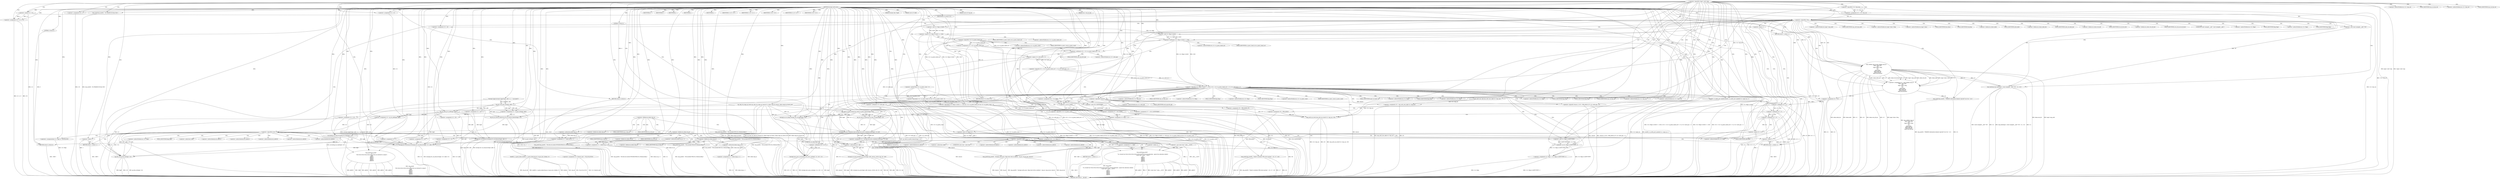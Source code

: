 digraph hostapd_notif_assoc {  
"1000123" [label = "(METHOD,hostapd_notif_assoc)" ]
"1000640" [label = "(METHOD_RETURN,int __fastcall)" ]
"1000124" [label = "(PARAM,hostapd_data *hapd)" ]
"1000125" [label = "(PARAM,const u8 *addr)" ]
"1000126" [label = "(PARAM,const u8 *req_ies)" ]
"1000127" [label = "(PARAM,size_t req_ies_len)" ]
"1000128" [label = "(PARAM,int reassoc)" ]
"1000153" [label = "(<operator>.logicalNot,!addr)" ]
"1000156" [label = "(wpa_printf,wpa_printf(2, \"hostapd_notif_assoc: Skip event with no address\", req_ies, req_ies_len, reassoc))" ]
"1000162" [label = "(RETURN,return -1;,return -1;)" ]
"1000163" [label = "(<operator>.minus,-1)" ]
"1000165" [label = "(<operator>.assignment,v7 = *addr)" ]
"1000170" [label = "(wpa_printf,wpa_printf(\n      2,\n      \"%s: Invalid SA=%02x:%02x:%02x:%02x:%02x:%02x in received indication - ignore this indication silently\",\n      (const char *)_func___14476,\n      v7,\n      addr[1],\n      addr[2],\n      addr[3],\n      addr[4],\n      addr[5]))" ]
"1000173" [label = "(<operator>.cast,(const char *)_func___14476)" ]
"1000192" [label = "(RETURN,return 0;,return 0;)" ]
"1000193" [label = "(LITERAL,0,return 0;)" ]
"1000194" [label = "(hostapd_logger,hostapd_logger(hapd, addr, 1u, 2, \"associated\"))" ]
"1000200" [label = "(ieee802_11_parse_elems,ieee802_11_parse_elems(req_ies, req_ies_len, &elems, 0))" ]
"1000211" [label = "(<operator>.assignment,v11 = elems.wps_ie - 2)" ]
"1000213" [label = "(<operator>.subtraction,elems.wps_ie - 2)" ]
"1000218" [label = "(IDENTIFIER,L,)" ]
"1000219" [label = "(wpa_printf,wpa_printf(2, \"STA included WPS IE in (Re)AssocReq\"))" ]
"1000228" [label = "(<operator>.assignment,v11 = elems.rsn_ie - 2)" ]
"1000230" [label = "(<operator>.subtraction,elems.rsn_ie - 2)" ]
"1000235" [label = "(IDENTIFIER,L,)" ]
"1000236" [label = "(wpa_printf,wpa_printf(2, \"STA included RSN IE in (Re)AssocReq\"))" ]
"1000245" [label = "(<operator>.assignment,v11 = elems.wpa_ie - 2)" ]
"1000247" [label = "(<operator>.subtraction,elems.wpa_ie - 2)" ]
"1000252" [label = "(IDENTIFIER,L,)" ]
"1000253" [label = "(wpa_printf,wpa_printf(2, \"STA included WPA IE in (Re)AssocReq\"))" ]
"1000258" [label = "(IDENTIFIER,L,)" ]
"1000259" [label = "(IDENTIFIER,L,)" ]
"1000260" [label = "(wpa_printf,wpa_printf(2, \"STA did not include WPS/RSN/WPA IE in (Re)AssocReq\"))" ]
"1000263" [label = "(<operator>.assignment,v13 = ap_get_sta(hapd, addr))" ]
"1000265" [label = "(ap_get_sta,ap_get_sta(hapd, addr))" ]
"1000268" [label = "(<operator>.assignment,v14 = v13)" ]
"1000272" [label = "(IDENTIFIER,v13,if ( v13 ))" ]
"1000274" [label = "(ap_sta_no_session_timeout,ap_sta_no_session_timeout(hapd, v13))" ]
"1000277" [label = "(accounting_sta_stop,accounting_sta_stop(hapd, v14))" ]
"1000280" [label = "(<operator>.assignment,v14->timeout_next = STA_NULLFUNC)" ]
"1000287" [label = "(<operator>.assignment,v14 = ap_sta_add(hapd, addr))" ]
"1000289" [label = "(ap_sta_add,ap_sta_add(hapd, addr))" ]
"1000293" [label = "(<operator>.logicalNot,!v14)" ]
"1000296" [label = "(hostapd_drv_sta_disassoc,hostapd_drv_sta_disassoc(hapd, addr, 5))" ]
"1000300" [label = "(RETURN,return -1;,return -1;)" ]
"1000301" [label = "(<operator>.minus,-1)" ]
"1000303" [label = "(<operators>.assignmentAnd,v14->flags &= 0xFFFECFFF)" ]
"1000309" [label = "(wpa_printf,wpa_printf(\n      3,\n      \"STA %02x:%02x:%02x:%02x:%02x:%02x not allowed to connect\",\n      *addr,\n      addr[1],\n      addr[2],\n      addr[3],\n      addr[4],\n      addr[5]))" ]
"1000329" [label = "(<operator>.assignment,v15 = 1)" ]
"1000333" [label = "(hostapd_drv_sta_disassoc,hostapd_drv_sta_disassoc(hapd, v14->addr, v15))" ]
"1000339" [label = "(ap_free_sta,ap_free_sta(hapd, v14))" ]
"1000342" [label = "(RETURN,return -1;,return -1;)" ]
"1000343" [label = "(<operator>.minus,-1)" ]
"1000345" [label = "(ap_copy_sta_supp_op_classes,ap_copy_sta_supp_op_classes(v14, elems.supp_op_classes, elems.supp_op_classes_len))" ]
"1000354" [label = "(<operator>.logicalNot,!hapd->conf->wpa)" ]
"1000362" [label = "(<operator>.assignment,v28 = v14->flags & 2)" ]
"1000364" [label = "(<operator>.and,v14->flags & 2)" ]
"1000369" [label = "(<operator>.assignment,v14->flags = v14->flags & 0xFFF7FFFF | 3)" ]
"1000373" [label = "(<operator>.or,v14->flags & 0xFFF7FFFF | 3)" ]
"1000374" [label = "(<operator>.and,v14->flags & 0xFFF7FFFF)" ]
"1000380" [label = "(hostapd_set_sta_flags,hostapd_set_sta_flags(hapd, v14))" ]
"1000384" [label = "(<operator>.logicalOr,!reassoc || (v29 = WPA_ASSOC_FT, v14->auth_alg != 2))" ]
"1000385" [label = "(<operator>.logicalNot,!reassoc)" ]
"1000388" [label = "(<operator>.assignment,v29 = WPA_ASSOC_FT)" ]
"1000391" [label = "(<operator>.notEquals,v14->auth_alg != 2)" ]
"1000396" [label = "(<operator>.assignment,v29 = WPA_ASSOC)" ]
"1000399" [label = "(wpa_auth_sm_event,wpa_auth_sm_event(v14->wpa_sm, v29))" ]
"1000404" [label = "(hostapd_new_assoc_sta,hostapd_new_assoc_sta(hapd, v14, v28 != 0))" ]
"1000407" [label = "(<operator>.notEquals,v28 != 0)" ]
"1000410" [label = "(ieee802_1x_notify_port_enabled,ieee802_1x_notify_port_enabled(v14->eapol_sm, 1))" ]
"1000415" [label = "(RETURN,return 0;,return 0;)" ]
"1000416" [label = "(LITERAL,0,return 0;)" ]
"1000418" [label = "(IDENTIFIER,v11,if ( v11 ))" ]
"1000419" [label = "(<operator>.assignment,v19 = v12 == 0)" ]
"1000421" [label = "(<operator>.equals,v12 == 0)" ]
"1000425" [label = "(<operator>.assignment,v19 = 1)" ]
"1000429" [label = "(IDENTIFIER,v19,if ( v19 ))" ]
"1000431" [label = "(wpa_printf,wpa_printf(2, \"No WPA/RSN IE from STA\"))" ]
"1000434" [label = "(<operator>.assignment,v15 = 13)" ]
"1000439" [label = "(<operator>.logicalNot,!v14->wpa_sm)" ]
"1000443" [label = "(<operator>.assignment,v20 = v14->wpa_sm)" ]
"1000449" [label = "(<operator>.logicalNot,!v20)" ]
"1000452" [label = "(wpa_printf,wpa_printf(5, \"Failed to initialize WPA state machine\", v16, v17, v18))" ]
"1000458" [label = "(RETURN,return -1;,return -1;)" ]
"1000459" [label = "(<operator>.minus,-1)" ]
"1000461" [label = "(<operator>.assignment,v21 = wpa_validate_wpa_ie(\n          hapd->wpa_auth,\n          v20,\n          hapd->iface->freq,\n          v11,\n          v12,\n          elems.mdie,\n          elems.mdie_len,\n          elems.owe_dh,\n          elems.owe_dh_len))" ]
"1000463" [label = "(wpa_validate_wpa_ie,wpa_validate_wpa_ie(\n          hapd->wpa_auth,\n          v20,\n          hapd->iface->freq,\n          v11,\n          v12,\n          elems.mdie,\n          elems.mdie_len,\n          elems.owe_dh,\n          elems.owe_dh_len))" ]
"1000487" [label = "(<operator>.assignment,v22 = v21)" ]
"1000491" [label = "(IDENTIFIER,v21,if ( v21 ))" ]
"1000493" [label = "(wpa_printf,wpa_printf(2, \"WPA/RSN information element rejected? (res %u)\", v21))" ]
"1000497" [label = "(wpa_hexdump,wpa_hexdump(2, (const unsigned __int8 *)\"IE\", v11, v12))" ]
"1000499" [label = "(<operator>.cast,(const unsigned __int8 *)\"IE\")" ]
"1000504" [label = "(<operator>.assignment,v15 = 18)" ]
"1000508" [label = "(<operator>.notEquals,v22 != 2)" ]
"1000512" [label = "(<operator>.assignment,v15 = 19)" ]
"1000516" [label = "(<operator>.notEquals,v22 != 3)" ]
"1000520" [label = "(<operator>.assignment,v15 = 20)" ]
"1000524" [label = "(<operator>.notEquals,v22 != 4)" ]
"1000529" [label = "(<operator>.equals,v22 == 8)" ]
"1000532" [label = "(<operator>.assignment,v15 = 24)" ]
"1000536" [label = "(<operator>.assignment,v15 = 13)" ]
"1000541" [label = "(<operator>.logicalAnd,(v14->flags & 0x402) == 1026 && !v14->sa_query_timed_out && v14->sa_query_count > 0)" ]
"1000542" [label = "(<operator>.equals,(v14->flags & 0x402) == 1026)" ]
"1000543" [label = "(<operator>.and,v14->flags & 0x402)" ]
"1000549" [label = "(<operator>.logicalAnd,!v14->sa_query_timed_out && v14->sa_query_count > 0)" ]
"1000550" [label = "(<operator>.logicalNot,!v14->sa_query_timed_out)" ]
"1000554" [label = "(<operator>.greaterThan,v14->sa_query_count > 0)" ]
"1000559" [label = "(ap_check_sa_query_timeout,ap_check_sa_query_timeout(hapd, v14))" ]
"1000563" [label = "(<operator>.logicalOr,(v14->flags & 0x402) != 1026 || (v23 = v14->sa_query_timed_out) != 0 || v14->auth_alg == 2)" ]
"1000564" [label = "(<operator>.notEquals,(v14->flags & 0x402) != 1026)" ]
"1000565" [label = "(<operator>.and,v14->flags & 0x402)" ]
"1000571" [label = "(<operator>.logicalOr,(v23 = v14->sa_query_timed_out) != 0 || v14->auth_alg == 2)" ]
"1000572" [label = "(<operator>.notEquals,(v23 = v14->sa_query_timed_out) != 0)" ]
"1000573" [label = "(<operator>.assignment,v23 = v14->sa_query_timed_out)" ]
"1000579" [label = "(<operator>.equals,v14->auth_alg == 2)" ]
"1000585" [label = "(<operator>.assignment,v25 = wpa_auth_uses_mfp(v14->wpa_sm))" ]
"1000587" [label = "(wpa_auth_uses_mfp,wpa_auth_uses_mfp(v14->wpa_sm))" ]
"1000591" [label = "(<operator>.assignment,v26 = v14->flags)" ]
"1000597" [label = "(IDENTIFIER,v25,if ( v25 ))" ]
"1000598" [label = "(<operator>.assignment,v27 = v26 | 0x400)" ]
"1000600" [label = "(<operator>.or,v26 | 0x400)" ]
"1000604" [label = "(<operator>.assignment,v27 = v26 & 0xFFFFFBFF)" ]
"1000606" [label = "(<operator>.and,v26 & 0xFFFFFBFF)" ]
"1000609" [label = "(<operator>.assignment,v14->flags = v27)" ]
"1000616" [label = "(<operator>.logicalNot,!v14->sa_query_count)" ]
"1000620" [label = "(ap_sta_start_sa_query,ap_sta_start_sa_query(hapd, v14))" ]
"1000623" [label = "(<operator>.assignment,v24 = hostapd_eid_assoc_comeback_time(hapd, v14, buf))" ]
"1000625" [label = "(hostapd_eid_assoc_comeback_time,hostapd_eid_assoc_comeback_time(hapd, v14, buf))" ]
"1000629" [label = "(hostapd_sta_assoc,hostapd_sta_assoc(hapd, addr, reassoc, 0x1Eu, buf, v24 - buf))" ]
"1000635" [label = "(<operator>.subtraction,v24 - buf)" ]
"1000638" [label = "(RETURN,return v23;,return v23;)" ]
"1000639" [label = "(IDENTIFIER,v23,return v23;)" ]
"1000167" [label = "(<operator>.indirection,*addr)" ]
"1000174" [label = "(UNKNOWN,const char *,const char *)" ]
"1000177" [label = "(<operator>.indirectIndexAccess,addr[1])" ]
"1000180" [label = "(<operator>.indirectIndexAccess,addr[2])" ]
"1000183" [label = "(<operator>.indirectIndexAccess,addr[3])" ]
"1000186" [label = "(<operator>.indirectIndexAccess,addr[4])" ]
"1000189" [label = "(<operator>.indirectIndexAccess,addr[5])" ]
"1000207" [label = "(<operator>.fieldAccess,elems.wps_ie)" ]
"1000214" [label = "(<operator>.fieldAccess,elems.wps_ie)" ]
"1000216" [label = "(FIELD_IDENTIFIER,wps_ie,wps_ie)" ]
"1000224" [label = "(<operator>.fieldAccess,elems.rsn_ie)" ]
"1000226" [label = "(FIELD_IDENTIFIER,rsn_ie,rsn_ie)" ]
"1000231" [label = "(<operator>.fieldAccess,elems.rsn_ie)" ]
"1000233" [label = "(FIELD_IDENTIFIER,rsn_ie,rsn_ie)" ]
"1000241" [label = "(<operator>.fieldAccess,elems.wpa_ie)" ]
"1000243" [label = "(FIELD_IDENTIFIER,wpa_ie,wpa_ie)" ]
"1000248" [label = "(<operator>.fieldAccess,elems.wpa_ie)" ]
"1000250" [label = "(FIELD_IDENTIFIER,wpa_ie,wpa_ie)" ]
"1000304" [label = "(<operator>.indirectFieldAccess,v14->flags)" ]
"1000306" [label = "(FIELD_IDENTIFIER,flags,flags)" ]
"1000312" [label = "(<operator>.indirection,*addr)" ]
"1000314" [label = "(<operator>.indirectIndexAccess,addr[1])" ]
"1000317" [label = "(<operator>.indirectIndexAccess,addr[2])" ]
"1000320" [label = "(<operator>.indirectIndexAccess,addr[3])" ]
"1000323" [label = "(<operator>.indirectIndexAccess,addr[4])" ]
"1000326" [label = "(<operator>.indirectIndexAccess,addr[5])" ]
"1000335" [label = "(<operator>.indirectFieldAccess,v14->addr)" ]
"1000337" [label = "(FIELD_IDENTIFIER,addr,addr)" ]
"1000365" [label = "(<operator>.indirectFieldAccess,v14->flags)" ]
"1000367" [label = "(FIELD_IDENTIFIER,flags,flags)" ]
"1000370" [label = "(<operator>.indirectFieldAccess,v14->flags)" ]
"1000372" [label = "(FIELD_IDENTIFIER,flags,flags)" ]
"1000375" [label = "(<operator>.indirectFieldAccess,v14->flags)" ]
"1000377" [label = "(FIELD_IDENTIFIER,flags,flags)" ]
"1000392" [label = "(<operator>.indirectFieldAccess,v14->auth_alg)" ]
"1000394" [label = "(FIELD_IDENTIFIER,auth_alg,auth_alg)" ]
"1000400" [label = "(<operator>.indirectFieldAccess,v14->wpa_sm)" ]
"1000402" [label = "(FIELD_IDENTIFIER,wpa_sm,wpa_sm)" ]
"1000411" [label = "(<operator>.indirectFieldAccess,v14->eapol_sm)" ]
"1000413" [label = "(FIELD_IDENTIFIER,eapol_sm,eapol_sm)" ]
"1000440" [label = "(<operator>.indirectFieldAccess,v14->wpa_sm)" ]
"1000442" [label = "(FIELD_IDENTIFIER,wpa_sm,wpa_sm)" ]
"1000445" [label = "(<operator>.indirectFieldAccess,v14->wpa_sm)" ]
"1000447" [label = "(FIELD_IDENTIFIER,wpa_sm,wpa_sm)" ]
"1000464" [label = "(<operator>.indirectFieldAccess,hapd->wpa_auth)" ]
"1000466" [label = "(FIELD_IDENTIFIER,wpa_auth,wpa_auth)" ]
"1000468" [label = "(<operator>.indirectFieldAccess,hapd->iface->freq)" ]
"1000469" [label = "(<operator>.indirectFieldAccess,hapd->iface)" ]
"1000471" [label = "(FIELD_IDENTIFIER,iface,iface)" ]
"1000472" [label = "(FIELD_IDENTIFIER,freq,freq)" ]
"1000475" [label = "(<operator>.fieldAccess,elems.mdie)" ]
"1000477" [label = "(FIELD_IDENTIFIER,mdie,mdie)" ]
"1000478" [label = "(<operator>.fieldAccess,elems.mdie_len)" ]
"1000480" [label = "(FIELD_IDENTIFIER,mdie_len,mdie_len)" ]
"1000481" [label = "(<operator>.fieldAccess,elems.owe_dh)" ]
"1000483" [label = "(FIELD_IDENTIFIER,owe_dh,owe_dh)" ]
"1000484" [label = "(<operator>.fieldAccess,elems.owe_dh_len)" ]
"1000486" [label = "(FIELD_IDENTIFIER,owe_dh_len,owe_dh_len)" ]
"1000500" [label = "(UNKNOWN,const unsigned __int8 *,const unsigned __int8 *)" ]
"1000544" [label = "(<operator>.indirectFieldAccess,v14->flags)" ]
"1000546" [label = "(FIELD_IDENTIFIER,flags,flags)" ]
"1000551" [label = "(<operator>.indirectFieldAccess,v14->sa_query_timed_out)" ]
"1000553" [label = "(FIELD_IDENTIFIER,sa_query_timed_out,sa_query_timed_out)" ]
"1000555" [label = "(<operator>.indirectFieldAccess,v14->sa_query_count)" ]
"1000557" [label = "(FIELD_IDENTIFIER,sa_query_count,sa_query_count)" ]
"1000566" [label = "(<operator>.indirectFieldAccess,v14->flags)" ]
"1000568" [label = "(FIELD_IDENTIFIER,flags,flags)" ]
"1000575" [label = "(<operator>.indirectFieldAccess,v14->sa_query_timed_out)" ]
"1000577" [label = "(FIELD_IDENTIFIER,sa_query_timed_out,sa_query_timed_out)" ]
"1000580" [label = "(<operator>.indirectFieldAccess,v14->auth_alg)" ]
"1000582" [label = "(FIELD_IDENTIFIER,auth_alg,auth_alg)" ]
"1000588" [label = "(<operator>.indirectFieldAccess,v14->wpa_sm)" ]
"1000590" [label = "(FIELD_IDENTIFIER,wpa_sm,wpa_sm)" ]
"1000593" [label = "(<operator>.indirectFieldAccess,v14->flags)" ]
"1000595" [label = "(FIELD_IDENTIFIER,flags,flags)" ]
"1000610" [label = "(<operator>.indirectFieldAccess,v14->flags)" ]
"1000612" [label = "(FIELD_IDENTIFIER,flags,flags)" ]
"1000617" [label = "(<operator>.indirectFieldAccess,v14->sa_query_count)" ]
"1000619" [label = "(FIELD_IDENTIFIER,sa_query_count,sa_query_count)" ]
  "1000463" -> "1000640"  [ label = "DDG: hapd->wpa_auth"] 
  "1000211" -> "1000640"  [ label = "DDG: v11"] 
  "1000293" -> "1000640"  [ label = "DDG: v14"] 
  "1000635" -> "1000640"  [ label = "DDG: v24"] 
  "1000165" -> "1000640"  [ label = "DDG: *addr"] 
  "1000541" -> "1000640"  [ label = "DDG: !v14->sa_query_timed_out && v14->sa_query_count > 0"] 
  "1000260" -> "1000640"  [ label = "DDG: wpa_printf(2, \"STA did not include WPS/RSN/WPA IE in (Re)AssocReq\")"] 
  "1000529" -> "1000640"  [ label = "DDG: v22"] 
  "1000287" -> "1000640"  [ label = "DDG: ap_sta_add(hapd, addr)"] 
  "1000156" -> "1000640"  [ label = "DDG: reassoc"] 
  "1000265" -> "1000640"  [ label = "DDG: addr"] 
  "1000550" -> "1000640"  [ label = "DDG: v14->sa_query_timed_out"] 
  "1000194" -> "1000640"  [ label = "DDG: hostapd_logger(hapd, addr, 1u, 2, \"associated\")"] 
  "1000443" -> "1000640"  [ label = "DDG: v14->wpa_sm"] 
  "1000200" -> "1000640"  [ label = "DDG: ieee802_11_parse_elems(req_ies, req_ies_len, &elems, 0)"] 
  "1000598" -> "1000640"  [ label = "DDG: v26 | 0x400"] 
  "1000563" -> "1000640"  [ label = "DDG: (v23 = v14->sa_query_timed_out) != 0 || v14->auth_alg == 2"] 
  "1000128" -> "1000640"  [ label = "DDG: reassoc"] 
  "1000373" -> "1000640"  [ label = "DDG: v14->flags & 0xFFF7FFFF"] 
  "1000497" -> "1000640"  [ label = "DDG: v11"] 
  "1000404" -> "1000640"  [ label = "DDG: v28 != 0"] 
  "1000333" -> "1000640"  [ label = "DDG: v14->addr"] 
  "1000493" -> "1000640"  [ label = "DDG: v21"] 
  "1000524" -> "1000640"  [ label = "DDG: v22 != 4"] 
  "1000609" -> "1000640"  [ label = "DDG: v27"] 
  "1000163" -> "1000640"  [ label = "DDG: -1"] 
  "1000200" -> "1000640"  [ label = "DDG: &elems"] 
  "1000524" -> "1000640"  [ label = "DDG: v22"] 
  "1000439" -> "1000640"  [ label = "DDG: !v14->wpa_sm"] 
  "1000463" -> "1000640"  [ label = "DDG: elems.mdie_len"] 
  "1000625" -> "1000640"  [ label = "DDG: v14"] 
  "1000170" -> "1000640"  [ label = "DDG: addr[5]"] 
  "1000419" -> "1000640"  [ label = "DDG: v19"] 
  "1000487" -> "1000640"  [ label = "DDG: v22"] 
  "1000463" -> "1000640"  [ label = "DDG: hapd->iface->freq"] 
  "1000263" -> "1000640"  [ label = "DDG: ap_get_sta(hapd, addr)"] 
  "1000516" -> "1000640"  [ label = "DDG: v22"] 
  "1000629" -> "1000640"  [ label = "DDG: hostapd_sta_assoc(hapd, addr, reassoc, 0x1Eu, buf, v24 - buf)"] 
  "1000431" -> "1000640"  [ label = "DDG: wpa_printf(2, \"No WPA/RSN IE from STA\")"] 
  "1000421" -> "1000640"  [ label = "DDG: v12"] 
  "1000211" -> "1000640"  [ label = "DDG: elems.wps_ie - 2"] 
  "1000563" -> "1000640"  [ label = "DDG: (v14->flags & 0x402) != 1026"] 
  "1000559" -> "1000640"  [ label = "DDG: ap_check_sa_query_timeout(hapd, v14)"] 
  "1000245" -> "1000640"  [ label = "DDG: v11"] 
  "1000228" -> "1000640"  [ label = "DDG: elems.rsn_ie - 2"] 
  "1000309" -> "1000640"  [ label = "DDG: addr[4]"] 
  "1000554" -> "1000640"  [ label = "DDG: v14->sa_query_count"] 
  "1000362" -> "1000640"  [ label = "DDG: v14->flags & 2"] 
  "1000629" -> "1000640"  [ label = "DDG: buf"] 
  "1000391" -> "1000640"  [ label = "DDG: v14->auth_alg"] 
  "1000228" -> "1000640"  [ label = "DDG: v11"] 
  "1000571" -> "1000640"  [ label = "DDG: v14->auth_alg == 2"] 
  "1000404" -> "1000640"  [ label = "DDG: v14"] 
  "1000380" -> "1000640"  [ label = "DDG: hostapd_set_sta_flags(hapd, v14)"] 
  "1000274" -> "1000640"  [ label = "DDG: ap_sta_no_session_timeout(hapd, v13)"] 
  "1000354" -> "1000640"  [ label = "DDG: hapd->conf->wpa"] 
  "1000296" -> "1000640"  [ label = "DDG: addr"] 
  "1000296" -> "1000640"  [ label = "DDG: hostapd_drv_sta_disassoc(hapd, addr, 5)"] 
  "1000309" -> "1000640"  [ label = "DDG: addr[3]"] 
  "1000384" -> "1000640"  [ label = "DDG: !reassoc || (v29 = WPA_ASSOC_FT, v14->auth_alg != 2)"] 
  "1000301" -> "1000640"  [ label = "DDG: -1"] 
  "1000629" -> "1000640"  [ label = "DDG: addr"] 
  "1000616" -> "1000640"  [ label = "DDG: !v14->sa_query_count"] 
  "1000391" -> "1000640"  [ label = "DDG: v14->auth_alg != 2"] 
  "1000369" -> "1000640"  [ label = "DDG: v14->flags"] 
  "1000463" -> "1000640"  [ label = "DDG: elems.owe_dh"] 
  "1000213" -> "1000640"  [ label = "DDG: elems.wps_ie"] 
  "1000268" -> "1000640"  [ label = "DDG: v13"] 
  "1000153" -> "1000640"  [ label = "DDG: !addr"] 
  "1000339" -> "1000640"  [ label = "DDG: v14"] 
  "1000170" -> "1000640"  [ label = "DDG: addr[3]"] 
  "1000604" -> "1000640"  [ label = "DDG: v26 & 0xFFFFFBFF"] 
  "1000452" -> "1000640"  [ label = "DDG: v16"] 
  "1000452" -> "1000640"  [ label = "DDG: v18"] 
  "1000399" -> "1000640"  [ label = "DDG: v14->wpa_sm"] 
  "1000425" -> "1000640"  [ label = "DDG: v19"] 
  "1000623" -> "1000640"  [ label = "DDG: hostapd_eid_assoc_comeback_time(hapd, v14, buf)"] 
  "1000170" -> "1000640"  [ label = "DDG: addr[2]"] 
  "1000345" -> "1000640"  [ label = "DDG: ap_copy_sta_supp_op_classes(v14, elems.supp_op_classes, elems.supp_op_classes_len)"] 
  "1000253" -> "1000640"  [ label = "DDG: wpa_printf(2, \"STA included WPA IE in (Re)AssocReq\")"] 
  "1000236" -> "1000640"  [ label = "DDG: wpa_printf(2, \"STA included RSN IE in (Re)AssocReq\")"] 
  "1000245" -> "1000640"  [ label = "DDG: elems.wpa_ie - 2"] 
  "1000606" -> "1000640"  [ label = "DDG: v26"] 
  "1000463" -> "1000640"  [ label = "DDG: elems.mdie"] 
  "1000384" -> "1000640"  [ label = "DDG: !reassoc"] 
  "1000399" -> "1000640"  [ label = "DDG: v29"] 
  "1000277" -> "1000640"  [ label = "DDG: accounting_sta_stop(hapd, v14)"] 
  "1000410" -> "1000640"  [ label = "DDG: ieee802_1x_notify_port_enabled(v14->eapol_sm, 1)"] 
  "1000508" -> "1000640"  [ label = "DDG: v22 != 2"] 
  "1000449" -> "1000640"  [ label = "DDG: v20"] 
  "1000345" -> "1000640"  [ label = "DDG: elems.supp_op_classes_len"] 
  "1000600" -> "1000640"  [ label = "DDG: v26"] 
  "1000345" -> "1000640"  [ label = "DDG: v14"] 
  "1000629" -> "1000640"  [ label = "DDG: v24 - buf"] 
  "1000293" -> "1000640"  [ label = "DDG: !v14"] 
  "1000303" -> "1000640"  [ label = "DDG: v14->flags"] 
  "1000156" -> "1000640"  [ label = "DDG: req_ies"] 
  "1000516" -> "1000640"  [ label = "DDG: v22 != 3"] 
  "1000616" -> "1000640"  [ label = "DDG: v14->sa_query_count"] 
  "1000573" -> "1000640"  [ label = "DDG: v14->sa_query_timed_out"] 
  "1000309" -> "1000640"  [ label = "DDG: addr[1]"] 
  "1000461" -> "1000640"  [ label = "DDG: wpa_validate_wpa_ie(\n          hapd->wpa_auth,\n          v20,\n          hapd->iface->freq,\n          v11,\n          v12,\n          elems.mdie,\n          elems.mdie_len,\n          elems.owe_dh,\n          elems.owe_dh_len)"] 
  "1000343" -> "1000640"  [ label = "DDG: -1"] 
  "1000170" -> "1000640"  [ label = "DDG: wpa_printf(\n      2,\n      \"%s: Invalid SA=%02x:%02x:%02x:%02x:%02x:%02x in received indication - ignore this indication silently\",\n      (const char *)_func___14476,\n      v7,\n      addr[1],\n      addr[2],\n      addr[3],\n      addr[4],\n      addr[5])"] 
  "1000289" -> "1000640"  [ label = "DDG: addr"] 
  "1000541" -> "1000640"  [ label = "DDG: (v14->flags & 0x402) == 1026 && !v14->sa_query_timed_out && v14->sa_query_count > 0"] 
  "1000247" -> "1000640"  [ label = "DDG: elems.wpa_ie"] 
  "1000497" -> "1000640"  [ label = "DDG: (const unsigned __int8 *)\"IE\""] 
  "1000230" -> "1000640"  [ label = "DDG: elems.rsn_ie"] 
  "1000410" -> "1000640"  [ label = "DDG: v14->eapol_sm"] 
  "1000497" -> "1000640"  [ label = "DDG: v12"] 
  "1000309" -> "1000640"  [ label = "DDG: addr[2]"] 
  "1000407" -> "1000640"  [ label = "DDG: v28"] 
  "1000463" -> "1000640"  [ label = "DDG: v11"] 
  "1000585" -> "1000640"  [ label = "DDG: wpa_auth_uses_mfp(v14->wpa_sm)"] 
  "1000280" -> "1000640"  [ label = "DDG: v14->timeout_next"] 
  "1000396" -> "1000640"  [ label = "DDG: WPA_ASSOC"] 
  "1000404" -> "1000640"  [ label = "DDG: hostapd_new_assoc_sta(hapd, v14, v28 != 0)"] 
  "1000563" -> "1000640"  [ label = "DDG: (v14->flags & 0x402) != 1026 || (v23 = v14->sa_query_timed_out) != 0 || v14->auth_alg == 2"] 
  "1000573" -> "1000640"  [ label = "DDG: v23"] 
  "1000629" -> "1000640"  [ label = "DDG: reassoc"] 
  "1000629" -> "1000640"  [ label = "DDG: hapd"] 
  "1000156" -> "1000640"  [ label = "DDG: wpa_printf(2, \"hostapd_notif_assoc: Skip event with no address\", req_ies, req_ies_len, reassoc)"] 
  "1000529" -> "1000640"  [ label = "DDG: v22 == 8"] 
  "1000487" -> "1000640"  [ label = "DDG: v21"] 
  "1000200" -> "1000640"  [ label = "DDG: req_ies"] 
  "1000565" -> "1000640"  [ label = "DDG: v14->flags"] 
  "1000585" -> "1000640"  [ label = "DDG: v25"] 
  "1000463" -> "1000640"  [ label = "DDG: v20"] 
  "1000170" -> "1000640"  [ label = "DDG: addr[1]"] 
  "1000170" -> "1000640"  [ label = "DDG: v7"] 
  "1000463" -> "1000640"  [ label = "DDG: elems.owe_dh_len"] 
  "1000449" -> "1000640"  [ label = "DDG: !v20"] 
  "1000339" -> "1000640"  [ label = "DDG: ap_free_sta(hapd, v14)"] 
  "1000564" -> "1000640"  [ label = "DDG: v14->flags & 0x402"] 
  "1000354" -> "1000640"  [ label = "DDG: !hapd->conf->wpa"] 
  "1000345" -> "1000640"  [ label = "DDG: elems.supp_op_classes"] 
  "1000493" -> "1000640"  [ label = "DDG: wpa_printf(2, \"WPA/RSN information element rejected? (res %u)\", v21)"] 
  "1000549" -> "1000640"  [ label = "DDG: v14->sa_query_count > 0"] 
  "1000170" -> "1000640"  [ label = "DDG: (const char *)_func___14476"] 
  "1000459" -> "1000640"  [ label = "DDG: -1"] 
  "1000280" -> "1000640"  [ label = "DDG: STA_NULLFUNC"] 
  "1000404" -> "1000640"  [ label = "DDG: hapd"] 
  "1000399" -> "1000640"  [ label = "DDG: wpa_auth_sm_event(v14->wpa_sm, v29)"] 
  "1000156" -> "1000640"  [ label = "DDG: req_ies_len"] 
  "1000339" -> "1000640"  [ label = "DDG: hapd"] 
  "1000579" -> "1000640"  [ label = "DDG: v14->auth_alg"] 
  "1000497" -> "1000640"  [ label = "DDG: wpa_hexdump(2, (const unsigned __int8 *)\"IE\", v11, v12)"] 
  "1000309" -> "1000640"  [ label = "DDG: wpa_printf(\n      3,\n      \"STA %02x:%02x:%02x:%02x:%02x:%02x not allowed to connect\",\n      *addr,\n      addr[1],\n      addr[2],\n      addr[3],\n      addr[4],\n      addr[5])"] 
  "1000508" -> "1000640"  [ label = "DDG: v22"] 
  "1000419" -> "1000640"  [ label = "DDG: v12 == 0"] 
  "1000452" -> "1000640"  [ label = "DDG: wpa_printf(5, \"Failed to initialize WPA state machine\", v16, v17, v18)"] 
  "1000463" -> "1000640"  [ label = "DDG: v12"] 
  "1000173" -> "1000640"  [ label = "DDG: _func___14476"] 
  "1000309" -> "1000640"  [ label = "DDG: addr[5]"] 
  "1000369" -> "1000640"  [ label = "DDG: v14->flags & 0xFFF7FFFF | 3"] 
  "1000274" -> "1000640"  [ label = "DDG: v13"] 
  "1000200" -> "1000640"  [ label = "DDG: req_ies_len"] 
  "1000296" -> "1000640"  [ label = "DDG: hapd"] 
  "1000452" -> "1000640"  [ label = "DDG: v17"] 
  "1000333" -> "1000640"  [ label = "DDG: v15"] 
  "1000571" -> "1000640"  [ label = "DDG: (v23 = v14->sa_query_timed_out) != 0"] 
  "1000153" -> "1000640"  [ label = "DDG: addr"] 
  "1000541" -> "1000640"  [ label = "DDG: (v14->flags & 0x402) == 1026"] 
  "1000309" -> "1000640"  [ label = "DDG: *addr"] 
  "1000620" -> "1000640"  [ label = "DDG: ap_sta_start_sa_query(hapd, v14)"] 
  "1000385" -> "1000640"  [ label = "DDG: reassoc"] 
  "1000388" -> "1000640"  [ label = "DDG: WPA_ASSOC_FT"] 
  "1000219" -> "1000640"  [ label = "DDG: wpa_printf(2, \"STA included WPS IE in (Re)AssocReq\")"] 
  "1000170" -> "1000640"  [ label = "DDG: addr[4]"] 
  "1000549" -> "1000640"  [ label = "DDG: !v14->sa_query_timed_out"] 
  "1000333" -> "1000640"  [ label = "DDG: hostapd_drv_sta_disassoc(hapd, v14->addr, v15)"] 
  "1000342" -> "1000640"  [ label = "DDG: <RET>"] 
  "1000458" -> "1000640"  [ label = "DDG: <RET>"] 
  "1000300" -> "1000640"  [ label = "DDG: <RET>"] 
  "1000192" -> "1000640"  [ label = "DDG: <RET>"] 
  "1000415" -> "1000640"  [ label = "DDG: <RET>"] 
  "1000162" -> "1000640"  [ label = "DDG: <RET>"] 
  "1000638" -> "1000640"  [ label = "DDG: <RET>"] 
  "1000123" -> "1000124"  [ label = "DDG: "] 
  "1000123" -> "1000125"  [ label = "DDG: "] 
  "1000123" -> "1000126"  [ label = "DDG: "] 
  "1000123" -> "1000127"  [ label = "DDG: "] 
  "1000123" -> "1000128"  [ label = "DDG: "] 
  "1000123" -> "1000153"  [ label = "DDG: "] 
  "1000123" -> "1000156"  [ label = "DDG: "] 
  "1000128" -> "1000156"  [ label = "DDG: reassoc"] 
  "1000163" -> "1000162"  [ label = "DDG: -1"] 
  "1000123" -> "1000163"  [ label = "DDG: "] 
  "1000123" -> "1000165"  [ label = "DDG: "] 
  "1000123" -> "1000170"  [ label = "DDG: "] 
  "1000173" -> "1000170"  [ label = "DDG: _func___14476"] 
  "1000123" -> "1000173"  [ label = "DDG: "] 
  "1000165" -> "1000170"  [ label = "DDG: v7"] 
  "1000153" -> "1000170"  [ label = "DDG: addr"] 
  "1000193" -> "1000192"  [ label = "DDG: 0"] 
  "1000123" -> "1000192"  [ label = "DDG: "] 
  "1000123" -> "1000193"  [ label = "DDG: "] 
  "1000123" -> "1000194"  [ label = "DDG: "] 
  "1000123" -> "1000200"  [ label = "DDG: "] 
  "1000213" -> "1000211"  [ label = "DDG: elems.wps_ie"] 
  "1000213" -> "1000211"  [ label = "DDG: 2"] 
  "1000123" -> "1000211"  [ label = "DDG: "] 
  "1000123" -> "1000213"  [ label = "DDG: "] 
  "1000123" -> "1000218"  [ label = "DDG: "] 
  "1000123" -> "1000219"  [ label = "DDG: "] 
  "1000230" -> "1000228"  [ label = "DDG: elems.rsn_ie"] 
  "1000230" -> "1000228"  [ label = "DDG: 2"] 
  "1000123" -> "1000228"  [ label = "DDG: "] 
  "1000123" -> "1000230"  [ label = "DDG: "] 
  "1000123" -> "1000235"  [ label = "DDG: "] 
  "1000123" -> "1000236"  [ label = "DDG: "] 
  "1000247" -> "1000245"  [ label = "DDG: elems.wpa_ie"] 
  "1000247" -> "1000245"  [ label = "DDG: 2"] 
  "1000123" -> "1000245"  [ label = "DDG: "] 
  "1000123" -> "1000247"  [ label = "DDG: "] 
  "1000123" -> "1000252"  [ label = "DDG: "] 
  "1000123" -> "1000253"  [ label = "DDG: "] 
  "1000123" -> "1000258"  [ label = "DDG: "] 
  "1000123" -> "1000259"  [ label = "DDG: "] 
  "1000123" -> "1000260"  [ label = "DDG: "] 
  "1000265" -> "1000263"  [ label = "DDG: hapd"] 
  "1000265" -> "1000263"  [ label = "DDG: addr"] 
  "1000123" -> "1000263"  [ label = "DDG: "] 
  "1000194" -> "1000265"  [ label = "DDG: hapd"] 
  "1000123" -> "1000265"  [ label = "DDG: "] 
  "1000194" -> "1000265"  [ label = "DDG: addr"] 
  "1000263" -> "1000268"  [ label = "DDG: v13"] 
  "1000123" -> "1000268"  [ label = "DDG: "] 
  "1000123" -> "1000272"  [ label = "DDG: "] 
  "1000265" -> "1000274"  [ label = "DDG: hapd"] 
  "1000123" -> "1000274"  [ label = "DDG: "] 
  "1000263" -> "1000274"  [ label = "DDG: v13"] 
  "1000274" -> "1000277"  [ label = "DDG: hapd"] 
  "1000123" -> "1000277"  [ label = "DDG: "] 
  "1000268" -> "1000277"  [ label = "DDG: v14"] 
  "1000123" -> "1000280"  [ label = "DDG: "] 
  "1000289" -> "1000287"  [ label = "DDG: hapd"] 
  "1000289" -> "1000287"  [ label = "DDG: addr"] 
  "1000123" -> "1000287"  [ label = "DDG: "] 
  "1000265" -> "1000289"  [ label = "DDG: hapd"] 
  "1000123" -> "1000289"  [ label = "DDG: "] 
  "1000265" -> "1000289"  [ label = "DDG: addr"] 
  "1000287" -> "1000293"  [ label = "DDG: v14"] 
  "1000123" -> "1000293"  [ label = "DDG: "] 
  "1000289" -> "1000296"  [ label = "DDG: hapd"] 
  "1000123" -> "1000296"  [ label = "DDG: "] 
  "1000289" -> "1000296"  [ label = "DDG: addr"] 
  "1000301" -> "1000300"  [ label = "DDG: -1"] 
  "1000123" -> "1000301"  [ label = "DDG: "] 
  "1000123" -> "1000303"  [ label = "DDG: "] 
  "1000123" -> "1000309"  [ label = "DDG: "] 
  "1000265" -> "1000309"  [ label = "DDG: addr"] 
  "1000289" -> "1000309"  [ label = "DDG: addr"] 
  "1000123" -> "1000329"  [ label = "DDG: "] 
  "1000289" -> "1000333"  [ label = "DDG: hapd"] 
  "1000277" -> "1000333"  [ label = "DDG: hapd"] 
  "1000123" -> "1000333"  [ label = "DDG: "] 
  "1000532" -> "1000333"  [ label = "DDG: v15"] 
  "1000329" -> "1000333"  [ label = "DDG: v15"] 
  "1000504" -> "1000333"  [ label = "DDG: v15"] 
  "1000512" -> "1000333"  [ label = "DDG: v15"] 
  "1000536" -> "1000333"  [ label = "DDG: v15"] 
  "1000520" -> "1000333"  [ label = "DDG: v15"] 
  "1000434" -> "1000333"  [ label = "DDG: v15"] 
  "1000333" -> "1000339"  [ label = "DDG: hapd"] 
  "1000123" -> "1000339"  [ label = "DDG: "] 
  "1000293" -> "1000339"  [ label = "DDG: v14"] 
  "1000345" -> "1000339"  [ label = "DDG: v14"] 
  "1000277" -> "1000339"  [ label = "DDG: v14"] 
  "1000343" -> "1000342"  [ label = "DDG: -1"] 
  "1000123" -> "1000343"  [ label = "DDG: "] 
  "1000123" -> "1000345"  [ label = "DDG: "] 
  "1000364" -> "1000362"  [ label = "DDG: v14->flags"] 
  "1000364" -> "1000362"  [ label = "DDG: 2"] 
  "1000123" -> "1000362"  [ label = "DDG: "] 
  "1000609" -> "1000364"  [ label = "DDG: v14->flags"] 
  "1000123" -> "1000364"  [ label = "DDG: "] 
  "1000373" -> "1000369"  [ label = "DDG: v14->flags & 0xFFF7FFFF"] 
  "1000373" -> "1000369"  [ label = "DDG: 3"] 
  "1000374" -> "1000373"  [ label = "DDG: v14->flags"] 
  "1000374" -> "1000373"  [ label = "DDG: 0xFFF7FFFF"] 
  "1000364" -> "1000374"  [ label = "DDG: v14->flags"] 
  "1000123" -> "1000374"  [ label = "DDG: "] 
  "1000123" -> "1000373"  [ label = "DDG: "] 
  "1000559" -> "1000380"  [ label = "DDG: hapd"] 
  "1000123" -> "1000380"  [ label = "DDG: "] 
  "1000345" -> "1000380"  [ label = "DDG: v14"] 
  "1000559" -> "1000380"  [ label = "DDG: v14"] 
  "1000385" -> "1000384"  [ label = "DDG: reassoc"] 
  "1000123" -> "1000385"  [ label = "DDG: "] 
  "1000123" -> "1000388"  [ label = "DDG: "] 
  "1000579" -> "1000391"  [ label = "DDG: v14->auth_alg"] 
  "1000123" -> "1000391"  [ label = "DDG: "] 
  "1000123" -> "1000396"  [ label = "DDG: "] 
  "1000587" -> "1000399"  [ label = "DDG: v14->wpa_sm"] 
  "1000388" -> "1000399"  [ label = "DDG: v29"] 
  "1000396" -> "1000399"  [ label = "DDG: v29"] 
  "1000123" -> "1000399"  [ label = "DDG: "] 
  "1000380" -> "1000404"  [ label = "DDG: hapd"] 
  "1000123" -> "1000404"  [ label = "DDG: "] 
  "1000380" -> "1000404"  [ label = "DDG: v14"] 
  "1000407" -> "1000404"  [ label = "DDG: v28"] 
  "1000407" -> "1000404"  [ label = "DDG: 0"] 
  "1000362" -> "1000407"  [ label = "DDG: v28"] 
  "1000123" -> "1000407"  [ label = "DDG: "] 
  "1000123" -> "1000410"  [ label = "DDG: "] 
  "1000416" -> "1000415"  [ label = "DDG: 0"] 
  "1000123" -> "1000415"  [ label = "DDG: "] 
  "1000123" -> "1000416"  [ label = "DDG: "] 
  "1000123" -> "1000418"  [ label = "DDG: "] 
  "1000421" -> "1000419"  [ label = "DDG: v12"] 
  "1000421" -> "1000419"  [ label = "DDG: 0"] 
  "1000123" -> "1000419"  [ label = "DDG: "] 
  "1000123" -> "1000421"  [ label = "DDG: "] 
  "1000123" -> "1000425"  [ label = "DDG: "] 
  "1000123" -> "1000429"  [ label = "DDG: "] 
  "1000123" -> "1000431"  [ label = "DDG: "] 
  "1000123" -> "1000434"  [ label = "DDG: "] 
  "1000439" -> "1000443"  [ label = "DDG: v14->wpa_sm"] 
  "1000123" -> "1000443"  [ label = "DDG: "] 
  "1000443" -> "1000449"  [ label = "DDG: v20"] 
  "1000123" -> "1000449"  [ label = "DDG: "] 
  "1000123" -> "1000452"  [ label = "DDG: "] 
  "1000459" -> "1000458"  [ label = "DDG: -1"] 
  "1000123" -> "1000459"  [ label = "DDG: "] 
  "1000463" -> "1000461"  [ label = "DDG: elems.mdie"] 
  "1000463" -> "1000461"  [ label = "DDG: hapd->iface->freq"] 
  "1000463" -> "1000461"  [ label = "DDG: v11"] 
  "1000463" -> "1000461"  [ label = "DDG: elems.mdie_len"] 
  "1000463" -> "1000461"  [ label = "DDG: v12"] 
  "1000463" -> "1000461"  [ label = "DDG: elems.owe_dh_len"] 
  "1000463" -> "1000461"  [ label = "DDG: v20"] 
  "1000463" -> "1000461"  [ label = "DDG: hapd->wpa_auth"] 
  "1000463" -> "1000461"  [ label = "DDG: elems.owe_dh"] 
  "1000123" -> "1000461"  [ label = "DDG: "] 
  "1000449" -> "1000463"  [ label = "DDG: v20"] 
  "1000123" -> "1000463"  [ label = "DDG: "] 
  "1000421" -> "1000463"  [ label = "DDG: v12"] 
  "1000461" -> "1000487"  [ label = "DDG: v21"] 
  "1000123" -> "1000487"  [ label = "DDG: "] 
  "1000123" -> "1000491"  [ label = "DDG: "] 
  "1000123" -> "1000493"  [ label = "DDG: "] 
  "1000461" -> "1000493"  [ label = "DDG: v21"] 
  "1000123" -> "1000497"  [ label = "DDG: "] 
  "1000499" -> "1000497"  [ label = "DDG: \"IE\""] 
  "1000123" -> "1000499"  [ label = "DDG: "] 
  "1000463" -> "1000497"  [ label = "DDG: v11"] 
  "1000463" -> "1000497"  [ label = "DDG: v12"] 
  "1000123" -> "1000504"  [ label = "DDG: "] 
  "1000487" -> "1000508"  [ label = "DDG: v22"] 
  "1000123" -> "1000508"  [ label = "DDG: "] 
  "1000123" -> "1000512"  [ label = "DDG: "] 
  "1000508" -> "1000516"  [ label = "DDG: v22"] 
  "1000123" -> "1000516"  [ label = "DDG: "] 
  "1000123" -> "1000520"  [ label = "DDG: "] 
  "1000516" -> "1000524"  [ label = "DDG: v22"] 
  "1000123" -> "1000524"  [ label = "DDG: "] 
  "1000524" -> "1000529"  [ label = "DDG: v22"] 
  "1000123" -> "1000529"  [ label = "DDG: "] 
  "1000123" -> "1000532"  [ label = "DDG: "] 
  "1000123" -> "1000536"  [ label = "DDG: "] 
  "1000542" -> "1000541"  [ label = "DDG: v14->flags & 0x402"] 
  "1000542" -> "1000541"  [ label = "DDG: 1026"] 
  "1000543" -> "1000542"  [ label = "DDG: v14->flags"] 
  "1000543" -> "1000542"  [ label = "DDG: 0x402"] 
  "1000123" -> "1000543"  [ label = "DDG: "] 
  "1000123" -> "1000542"  [ label = "DDG: "] 
  "1000549" -> "1000541"  [ label = "DDG: !v14->sa_query_timed_out"] 
  "1000549" -> "1000541"  [ label = "DDG: v14->sa_query_count > 0"] 
  "1000550" -> "1000549"  [ label = "DDG: v14->sa_query_timed_out"] 
  "1000554" -> "1000549"  [ label = "DDG: v14->sa_query_count"] 
  "1000554" -> "1000549"  [ label = "DDG: 0"] 
  "1000123" -> "1000554"  [ label = "DDG: "] 
  "1000123" -> "1000559"  [ label = "DDG: "] 
  "1000345" -> "1000559"  [ label = "DDG: v14"] 
  "1000564" -> "1000563"  [ label = "DDG: v14->flags & 0x402"] 
  "1000564" -> "1000563"  [ label = "DDG: 1026"] 
  "1000565" -> "1000564"  [ label = "DDG: v14->flags"] 
  "1000565" -> "1000564"  [ label = "DDG: 0x402"] 
  "1000543" -> "1000565"  [ label = "DDG: v14->flags"] 
  "1000123" -> "1000565"  [ label = "DDG: "] 
  "1000123" -> "1000564"  [ label = "DDG: "] 
  "1000571" -> "1000563"  [ label = "DDG: (v23 = v14->sa_query_timed_out) != 0"] 
  "1000571" -> "1000563"  [ label = "DDG: v14->auth_alg == 2"] 
  "1000572" -> "1000571"  [ label = "DDG: 0"] 
  "1000573" -> "1000572"  [ label = "DDG: v23"] 
  "1000550" -> "1000572"  [ label = "DDG: v14->sa_query_timed_out"] 
  "1000123" -> "1000573"  [ label = "DDG: "] 
  "1000550" -> "1000573"  [ label = "DDG: v14->sa_query_timed_out"] 
  "1000123" -> "1000572"  [ label = "DDG: "] 
  "1000579" -> "1000571"  [ label = "DDG: v14->auth_alg"] 
  "1000579" -> "1000571"  [ label = "DDG: 2"] 
  "1000123" -> "1000579"  [ label = "DDG: "] 
  "1000587" -> "1000585"  [ label = "DDG: v14->wpa_sm"] 
  "1000123" -> "1000585"  [ label = "DDG: "] 
  "1000439" -> "1000587"  [ label = "DDG: v14->wpa_sm"] 
  "1000565" -> "1000591"  [ label = "DDG: v14->flags"] 
  "1000123" -> "1000591"  [ label = "DDG: "] 
  "1000123" -> "1000597"  [ label = "DDG: "] 
  "1000600" -> "1000598"  [ label = "DDG: v26"] 
  "1000600" -> "1000598"  [ label = "DDG: 0x400"] 
  "1000123" -> "1000598"  [ label = "DDG: "] 
  "1000591" -> "1000600"  [ label = "DDG: v26"] 
  "1000123" -> "1000600"  [ label = "DDG: "] 
  "1000606" -> "1000604"  [ label = "DDG: v26"] 
  "1000606" -> "1000604"  [ label = "DDG: 0xFFFFFBFF"] 
  "1000123" -> "1000604"  [ label = "DDG: "] 
  "1000591" -> "1000606"  [ label = "DDG: v26"] 
  "1000123" -> "1000606"  [ label = "DDG: "] 
  "1000604" -> "1000609"  [ label = "DDG: v27"] 
  "1000598" -> "1000609"  [ label = "DDG: v27"] 
  "1000123" -> "1000609"  [ label = "DDG: "] 
  "1000554" -> "1000616"  [ label = "DDG: v14->sa_query_count"] 
  "1000559" -> "1000620"  [ label = "DDG: hapd"] 
  "1000123" -> "1000620"  [ label = "DDG: "] 
  "1000345" -> "1000620"  [ label = "DDG: v14"] 
  "1000559" -> "1000620"  [ label = "DDG: v14"] 
  "1000625" -> "1000623"  [ label = "DDG: hapd"] 
  "1000625" -> "1000623"  [ label = "DDG: v14"] 
  "1000625" -> "1000623"  [ label = "DDG: buf"] 
  "1000123" -> "1000623"  [ label = "DDG: "] 
  "1000559" -> "1000625"  [ label = "DDG: hapd"] 
  "1000620" -> "1000625"  [ label = "DDG: hapd"] 
  "1000123" -> "1000625"  [ label = "DDG: "] 
  "1000345" -> "1000625"  [ label = "DDG: v14"] 
  "1000620" -> "1000625"  [ label = "DDG: v14"] 
  "1000559" -> "1000625"  [ label = "DDG: v14"] 
  "1000625" -> "1000629"  [ label = "DDG: hapd"] 
  "1000123" -> "1000629"  [ label = "DDG: "] 
  "1000635" -> "1000629"  [ label = "DDG: buf"] 
  "1000635" -> "1000629"  [ label = "DDG: v24"] 
  "1000623" -> "1000635"  [ label = "DDG: v24"] 
  "1000123" -> "1000635"  [ label = "DDG: "] 
  "1000625" -> "1000635"  [ label = "DDG: buf"] 
  "1000639" -> "1000638"  [ label = "DDG: v23"] 
  "1000573" -> "1000638"  [ label = "DDG: v23"] 
  "1000123" -> "1000639"  [ label = "DDG: "] 
  "1000153" -> "1000156"  [ label = "CDG: "] 
  "1000153" -> "1000174"  [ label = "CDG: "] 
  "1000153" -> "1000173"  [ label = "CDG: "] 
  "1000153" -> "1000170"  [ label = "CDG: "] 
  "1000153" -> "1000167"  [ label = "CDG: "] 
  "1000153" -> "1000165"  [ label = "CDG: "] 
  "1000153" -> "1000163"  [ label = "CDG: "] 
  "1000153" -> "1000162"  [ label = "CDG: "] 
  "1000153" -> "1000192"  [ label = "CDG: "] 
  "1000153" -> "1000189"  [ label = "CDG: "] 
  "1000153" -> "1000186"  [ label = "CDG: "] 
  "1000153" -> "1000183"  [ label = "CDG: "] 
  "1000153" -> "1000180"  [ label = "CDG: "] 
  "1000153" -> "1000177"  [ label = "CDG: "] 
  "1000207" -> "1000224"  [ label = "CDG: "] 
  "1000207" -> "1000219"  [ label = "CDG: "] 
  "1000207" -> "1000216"  [ label = "CDG: "] 
  "1000207" -> "1000214"  [ label = "CDG: "] 
  "1000207" -> "1000213"  [ label = "CDG: "] 
  "1000207" -> "1000211"  [ label = "CDG: "] 
  "1000207" -> "1000226"  [ label = "CDG: "] 
  "1000224" -> "1000236"  [ label = "CDG: "] 
  "1000224" -> "1000233"  [ label = "CDG: "] 
  "1000224" -> "1000231"  [ label = "CDG: "] 
  "1000224" -> "1000230"  [ label = "CDG: "] 
  "1000224" -> "1000228"  [ label = "CDG: "] 
  "1000224" -> "1000243"  [ label = "CDG: "] 
  "1000224" -> "1000241"  [ label = "CDG: "] 
  "1000241" -> "1000253"  [ label = "CDG: "] 
  "1000241" -> "1000250"  [ label = "CDG: "] 
  "1000241" -> "1000248"  [ label = "CDG: "] 
  "1000241" -> "1000247"  [ label = "CDG: "] 
  "1000241" -> "1000245"  [ label = "CDG: "] 
  "1000241" -> "1000260"  [ label = "CDG: "] 
  "1000293" -> "1000304"  [ label = "CDG: "] 
  "1000293" -> "1000303"  [ label = "CDG: "] 
  "1000293" -> "1000301"  [ label = "CDG: "] 
  "1000293" -> "1000300"  [ label = "CDG: "] 
  "1000293" -> "1000296"  [ label = "CDG: "] 
  "1000293" -> "1000320"  [ label = "CDG: "] 
  "1000293" -> "1000317"  [ label = "CDG: "] 
  "1000293" -> "1000314"  [ label = "CDG: "] 
  "1000293" -> "1000312"  [ label = "CDG: "] 
  "1000293" -> "1000309"  [ label = "CDG: "] 
  "1000293" -> "1000306"  [ label = "CDG: "] 
  "1000293" -> "1000335"  [ label = "CDG: "] 
  "1000293" -> "1000333"  [ label = "CDG: "] 
  "1000293" -> "1000329"  [ label = "CDG: "] 
  "1000293" -> "1000326"  [ label = "CDG: "] 
  "1000293" -> "1000323"  [ label = "CDG: "] 
  "1000293" -> "1000343"  [ label = "CDG: "] 
  "1000293" -> "1000342"  [ label = "CDG: "] 
  "1000293" -> "1000339"  [ label = "CDG: "] 
  "1000293" -> "1000337"  [ label = "CDG: "] 
  "1000354" -> "1000367"  [ label = "CDG: "] 
  "1000354" -> "1000365"  [ label = "CDG: "] 
  "1000354" -> "1000364"  [ label = "CDG: "] 
  "1000354" -> "1000362"  [ label = "CDG: "] 
  "1000354" -> "1000384"  [ label = "CDG: "] 
  "1000354" -> "1000380"  [ label = "CDG: "] 
  "1000354" -> "1000377"  [ label = "CDG: "] 
  "1000354" -> "1000375"  [ label = "CDG: "] 
  "1000354" -> "1000374"  [ label = "CDG: "] 
  "1000354" -> "1000373"  [ label = "CDG: "] 
  "1000354" -> "1000372"  [ label = "CDG: "] 
  "1000354" -> "1000370"  [ label = "CDG: "] 
  "1000354" -> "1000369"  [ label = "CDG: "] 
  "1000354" -> "1000400"  [ label = "CDG: "] 
  "1000354" -> "1000399"  [ label = "CDG: "] 
  "1000354" -> "1000385"  [ label = "CDG: "] 
  "1000354" -> "1000415"  [ label = "CDG: "] 
  "1000354" -> "1000413"  [ label = "CDG: "] 
  "1000354" -> "1000411"  [ label = "CDG: "] 
  "1000354" -> "1000410"  [ label = "CDG: "] 
  "1000354" -> "1000407"  [ label = "CDG: "] 
  "1000354" -> "1000404"  [ label = "CDG: "] 
  "1000354" -> "1000402"  [ label = "CDG: "] 
  "1000354" -> "1000431"  [ label = "CDG: "] 
  "1000354" -> "1000447"  [ label = "CDG: "] 
  "1000354" -> "1000445"  [ label = "CDG: "] 
  "1000354" -> "1000443"  [ label = "CDG: "] 
  "1000354" -> "1000442"  [ label = "CDG: "] 
  "1000354" -> "1000440"  [ label = "CDG: "] 
  "1000354" -> "1000439"  [ label = "CDG: "] 
  "1000354" -> "1000434"  [ label = "CDG: "] 
  "1000354" -> "1000449"  [ label = "CDG: "] 
  "1000354" -> "1000335"  [ label = "CDG: "] 
  "1000354" -> "1000333"  [ label = "CDG: "] 
  "1000354" -> "1000343"  [ label = "CDG: "] 
  "1000354" -> "1000342"  [ label = "CDG: "] 
  "1000354" -> "1000339"  [ label = "CDG: "] 
  "1000354" -> "1000337"  [ label = "CDG: "] 
  "1000354" -> "1000425"  [ label = "CDG: "] 
  "1000354" -> "1000421"  [ label = "CDG: "] 
  "1000354" -> "1000419"  [ label = "CDG: "] 
  "1000384" -> "1000396"  [ label = "CDG: "] 
  "1000385" -> "1000394"  [ label = "CDG: "] 
  "1000385" -> "1000392"  [ label = "CDG: "] 
  "1000385" -> "1000391"  [ label = "CDG: "] 
  "1000385" -> "1000388"  [ label = "CDG: "] 
  "1000449" -> "1000464"  [ label = "CDG: "] 
  "1000449" -> "1000463"  [ label = "CDG: "] 
  "1000449" -> "1000461"  [ label = "CDG: "] 
  "1000449" -> "1000459"  [ label = "CDG: "] 
  "1000449" -> "1000458"  [ label = "CDG: "] 
  "1000449" -> "1000452"  [ label = "CDG: "] 
  "1000449" -> "1000480"  [ label = "CDG: "] 
  "1000449" -> "1000478"  [ label = "CDG: "] 
  "1000449" -> "1000477"  [ label = "CDG: "] 
  "1000449" -> "1000475"  [ label = "CDG: "] 
  "1000449" -> "1000472"  [ label = "CDG: "] 
  "1000449" -> "1000471"  [ label = "CDG: "] 
  "1000449" -> "1000469"  [ label = "CDG: "] 
  "1000449" -> "1000468"  [ label = "CDG: "] 
  "1000449" -> "1000466"  [ label = "CDG: "] 
  "1000449" -> "1000487"  [ label = "CDG: "] 
  "1000449" -> "1000486"  [ label = "CDG: "] 
  "1000449" -> "1000484"  [ label = "CDG: "] 
  "1000449" -> "1000483"  [ label = "CDG: "] 
  "1000449" -> "1000481"  [ label = "CDG: "] 
  "1000449" -> "1000493"  [ label = "CDG: "] 
  "1000449" -> "1000508"  [ label = "CDG: "] 
  "1000449" -> "1000504"  [ label = "CDG: "] 
  "1000449" -> "1000500"  [ label = "CDG: "] 
  "1000449" -> "1000499"  [ label = "CDG: "] 
  "1000449" -> "1000497"  [ label = "CDG: "] 
  "1000449" -> "1000544"  [ label = "CDG: "] 
  "1000449" -> "1000543"  [ label = "CDG: "] 
  "1000449" -> "1000542"  [ label = "CDG: "] 
  "1000449" -> "1000541"  [ label = "CDG: "] 
  "1000449" -> "1000546"  [ label = "CDG: "] 
  "1000449" -> "1000568"  [ label = "CDG: "] 
  "1000449" -> "1000566"  [ label = "CDG: "] 
  "1000449" -> "1000565"  [ label = "CDG: "] 
  "1000449" -> "1000564"  [ label = "CDG: "] 
  "1000449" -> "1000563"  [ label = "CDG: "] 
  "1000449" -> "1000335"  [ label = "CDG: "] 
  "1000449" -> "1000333"  [ label = "CDG: "] 
  "1000449" -> "1000343"  [ label = "CDG: "] 
  "1000449" -> "1000342"  [ label = "CDG: "] 
  "1000449" -> "1000339"  [ label = "CDG: "] 
  "1000449" -> "1000337"  [ label = "CDG: "] 
  "1000508" -> "1000512"  [ label = "CDG: "] 
  "1000508" -> "1000516"  [ label = "CDG: "] 
  "1000516" -> "1000524"  [ label = "CDG: "] 
  "1000516" -> "1000520"  [ label = "CDG: "] 
  "1000524" -> "1000529"  [ label = "CDG: "] 
  "1000529" -> "1000536"  [ label = "CDG: "] 
  "1000529" -> "1000532"  [ label = "CDG: "] 
  "1000541" -> "1000559"  [ label = "CDG: "] 
  "1000542" -> "1000553"  [ label = "CDG: "] 
  "1000542" -> "1000551"  [ label = "CDG: "] 
  "1000542" -> "1000550"  [ label = "CDG: "] 
  "1000542" -> "1000549"  [ label = "CDG: "] 
  "1000550" -> "1000557"  [ label = "CDG: "] 
  "1000550" -> "1000555"  [ label = "CDG: "] 
  "1000550" -> "1000554"  [ label = "CDG: "] 
  "1000563" -> "1000591"  [ label = "CDG: "] 
  "1000563" -> "1000590"  [ label = "CDG: "] 
  "1000563" -> "1000588"  [ label = "CDG: "] 
  "1000563" -> "1000587"  [ label = "CDG: "] 
  "1000563" -> "1000585"  [ label = "CDG: "] 
  "1000563" -> "1000595"  [ label = "CDG: "] 
  "1000563" -> "1000593"  [ label = "CDG: "] 
  "1000563" -> "1000623"  [ label = "CDG: "] 
  "1000563" -> "1000619"  [ label = "CDG: "] 
  "1000563" -> "1000617"  [ label = "CDG: "] 
  "1000563" -> "1000616"  [ label = "CDG: "] 
  "1000563" -> "1000612"  [ label = "CDG: "] 
  "1000563" -> "1000610"  [ label = "CDG: "] 
  "1000563" -> "1000609"  [ label = "CDG: "] 
  "1000563" -> "1000638"  [ label = "CDG: "] 
  "1000563" -> "1000635"  [ label = "CDG: "] 
  "1000563" -> "1000629"  [ label = "CDG: "] 
  "1000563" -> "1000625"  [ label = "CDG: "] 
  "1000563" -> "1000367"  [ label = "CDG: "] 
  "1000563" -> "1000365"  [ label = "CDG: "] 
  "1000563" -> "1000364"  [ label = "CDG: "] 
  "1000563" -> "1000362"  [ label = "CDG: "] 
  "1000563" -> "1000384"  [ label = "CDG: "] 
  "1000563" -> "1000380"  [ label = "CDG: "] 
  "1000563" -> "1000377"  [ label = "CDG: "] 
  "1000563" -> "1000375"  [ label = "CDG: "] 
  "1000563" -> "1000374"  [ label = "CDG: "] 
  "1000563" -> "1000373"  [ label = "CDG: "] 
  "1000563" -> "1000372"  [ label = "CDG: "] 
  "1000563" -> "1000370"  [ label = "CDG: "] 
  "1000563" -> "1000369"  [ label = "CDG: "] 
  "1000563" -> "1000400"  [ label = "CDG: "] 
  "1000563" -> "1000399"  [ label = "CDG: "] 
  "1000563" -> "1000385"  [ label = "CDG: "] 
  "1000563" -> "1000415"  [ label = "CDG: "] 
  "1000563" -> "1000413"  [ label = "CDG: "] 
  "1000563" -> "1000411"  [ label = "CDG: "] 
  "1000563" -> "1000410"  [ label = "CDG: "] 
  "1000563" -> "1000407"  [ label = "CDG: "] 
  "1000563" -> "1000404"  [ label = "CDG: "] 
  "1000563" -> "1000402"  [ label = "CDG: "] 
  "1000563" -> "1000606"  [ label = "CDG: "] 
  "1000563" -> "1000604"  [ label = "CDG: "] 
  "1000563" -> "1000600"  [ label = "CDG: "] 
  "1000563" -> "1000598"  [ label = "CDG: "] 
  "1000564" -> "1000575"  [ label = "CDG: "] 
  "1000564" -> "1000573"  [ label = "CDG: "] 
  "1000564" -> "1000572"  [ label = "CDG: "] 
  "1000564" -> "1000571"  [ label = "CDG: "] 
  "1000564" -> "1000577"  [ label = "CDG: "] 
  "1000572" -> "1000582"  [ label = "CDG: "] 
  "1000572" -> "1000580"  [ label = "CDG: "] 
  "1000572" -> "1000579"  [ label = "CDG: "] 
  "1000616" -> "1000620"  [ label = "CDG: "] 
}
